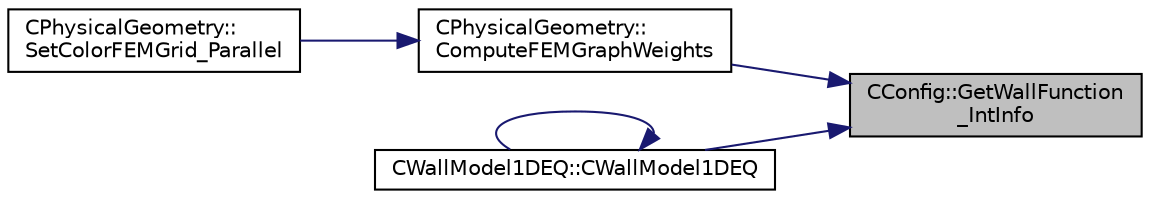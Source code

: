 digraph "CConfig::GetWallFunction_IntInfo"
{
 // LATEX_PDF_SIZE
  edge [fontname="Helvetica",fontsize="10",labelfontname="Helvetica",labelfontsize="10"];
  node [fontname="Helvetica",fontsize="10",shape=record];
  rankdir="RL";
  Node1 [label="CConfig::GetWallFunction\l_IntInfo",height=0.2,width=0.4,color="black", fillcolor="grey75", style="filled", fontcolor="black",tooltip="Get the additional integer info for the wall function treatment for the given boundary marker."];
  Node1 -> Node2 [dir="back",color="midnightblue",fontsize="10",style="solid",fontname="Helvetica"];
  Node2 [label="CPhysicalGeometry::\lComputeFEMGraphWeights",height=0.2,width=0.4,color="black", fillcolor="white", style="filled",URL="$classCPhysicalGeometry.html#ac8396196dddd6caec922418eaf7d7a2a",tooltip="Compute the weights of the FEM graph for ParMETIS."];
  Node2 -> Node3 [dir="back",color="midnightblue",fontsize="10",style="solid",fontname="Helvetica"];
  Node3 [label="CPhysicalGeometry::\lSetColorFEMGrid_Parallel",height=0.2,width=0.4,color="black", fillcolor="white", style="filled",URL="$classCPhysicalGeometry.html#a0a1295415b0ff3105673f5733682e151",tooltip="Set the domains for FEM grid partitioning using ParMETIS."];
  Node1 -> Node4 [dir="back",color="midnightblue",fontsize="10",style="solid",fontname="Helvetica"];
  Node4 [label="CWallModel1DEQ::CWallModel1DEQ",height=0.2,width=0.4,color="black", fillcolor="white", style="filled",URL="$classCWallModel1DEQ.html#a4c9ab8f01c2a80490ec16689245230e0",tooltip="Constructor of the class."];
  Node4 -> Node4 [dir="back",color="midnightblue",fontsize="10",style="solid",fontname="Helvetica"];
}
